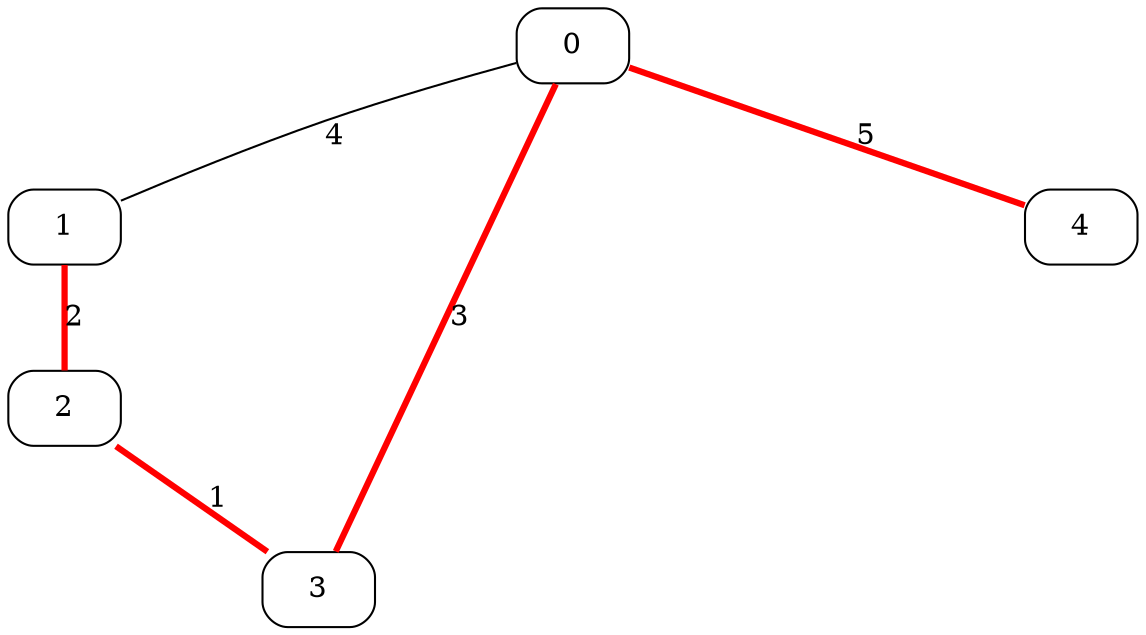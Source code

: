 graph {
   graph [nodesep=2, size="10,10"];
    N0 [shape="box", style="rounded", label="0"];
    N1 [shape="box", style="rounded", label="1"];
    N2 [shape="box", style="rounded", label="2"];
    N3 [shape="box", style="rounded", label="3"];
    N4 [shape="box", style="rounded", label="4"];
    N0 -- N1 [label="4"];
    N0 -- N3 [color=red,penwidth=3.0] [label="3"];
    N0 -- N4 [color=red,penwidth=3.0] [label="5"];
    N1 -- N2 [color=red,penwidth=3.0] [label="2"];
    N2 -- N3 [color=red,penwidth=3.0] [label="1"];
    overlap=true;
}
